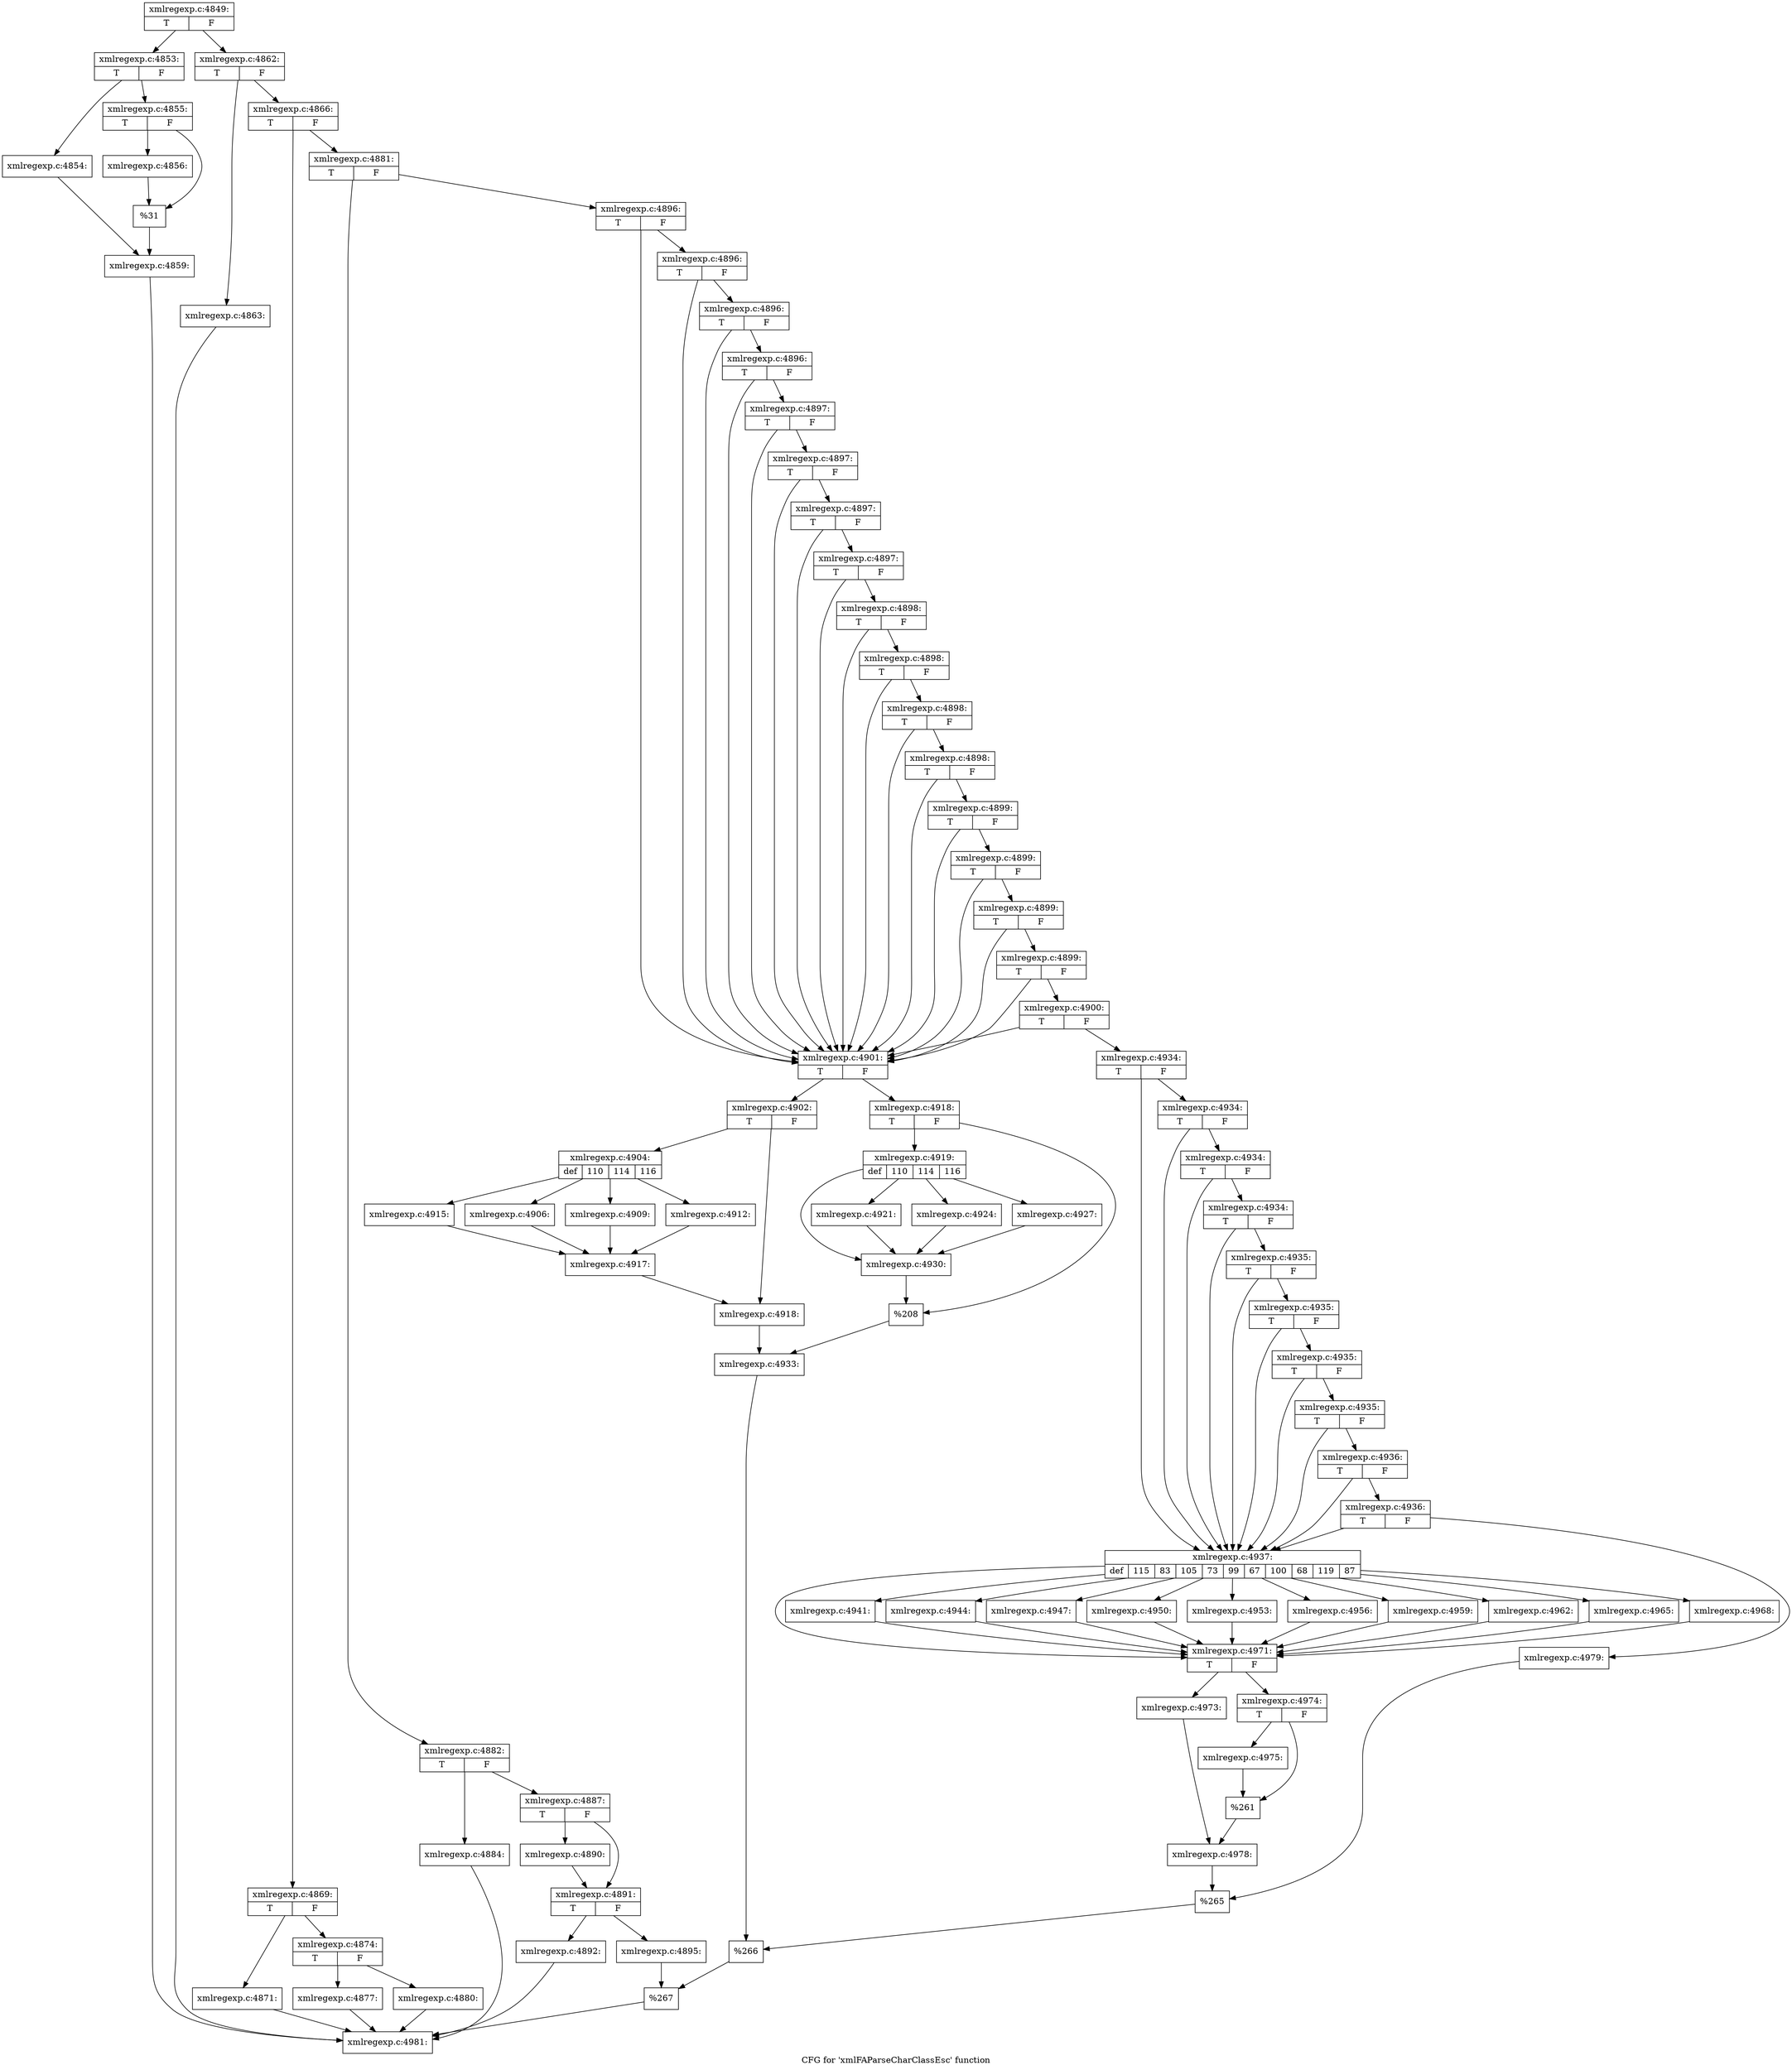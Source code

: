 digraph "CFG for 'xmlFAParseCharClassEsc' function" {
	label="CFG for 'xmlFAParseCharClassEsc' function";

	Node0x563d9d7f06d0 [shape=record,label="{xmlregexp.c:4849:|{<s0>T|<s1>F}}"];
	Node0x563d9d7f06d0 -> Node0x563d9d7f0550;
	Node0x563d9d7f06d0 -> Node0x563d9d7f10f0;
	Node0x563d9d7f0550 [shape=record,label="{xmlregexp.c:4853:|{<s0>T|<s1>F}}"];
	Node0x563d9d7f0550 -> Node0x563d9d7f15d0;
	Node0x563d9d7f0550 -> Node0x563d9d7f1670;
	Node0x563d9d7f15d0 [shape=record,label="{xmlregexp.c:4854:}"];
	Node0x563d9d7f15d0 -> Node0x563d9d7f1620;
	Node0x563d9d7f1670 [shape=record,label="{xmlregexp.c:4855:|{<s0>T|<s1>F}}"];
	Node0x563d9d7f1670 -> Node0x563d9d7f1dc0;
	Node0x563d9d7f1670 -> Node0x563d9d7f1e10;
	Node0x563d9d7f1dc0 [shape=record,label="{xmlregexp.c:4856:}"];
	Node0x563d9d7f1dc0 -> Node0x563d9d7f1e10;
	Node0x563d9d7f1e10 [shape=record,label="{%31}"];
	Node0x563d9d7f1e10 -> Node0x563d9d7f1620;
	Node0x563d9d7f1620 [shape=record,label="{xmlregexp.c:4859:}"];
	Node0x563d9d7f1620 -> Node0x563d9d7f3f20;
	Node0x563d9d7f10f0 [shape=record,label="{xmlregexp.c:4862:|{<s0>T|<s1>F}}"];
	Node0x563d9d7f10f0 -> Node0x563d9d7f2e10;
	Node0x563d9d7f10f0 -> Node0x563d9d7f2e60;
	Node0x563d9d7f2e10 [shape=record,label="{xmlregexp.c:4863:}"];
	Node0x563d9d7f2e10 -> Node0x563d9d7f3f20;
	Node0x563d9d7f2e60 [shape=record,label="{xmlregexp.c:4866:|{<s0>T|<s1>F}}"];
	Node0x563d9d7f2e60 -> Node0x563d9d7f3ed0;
	Node0x563d9d7f2e60 -> Node0x563d9d7f3f70;
	Node0x563d9d7f3ed0 [shape=record,label="{xmlregexp.c:4869:|{<s0>T|<s1>F}}"];
	Node0x563d9d7f3ed0 -> Node0x563d9d7f4570;
	Node0x563d9d7f3ed0 -> Node0x563d9d7f45c0;
	Node0x563d9d7f4570 [shape=record,label="{xmlregexp.c:4871:}"];
	Node0x563d9d7f4570 -> Node0x563d9d7f3f20;
	Node0x563d9d7f45c0 [shape=record,label="{xmlregexp.c:4874:|{<s0>T|<s1>F}}"];
	Node0x563d9d7f45c0 -> Node0x563d9d7f5ad0;
	Node0x563d9d7f45c0 -> Node0x563d9d7f5b20;
	Node0x563d9d7f5ad0 [shape=record,label="{xmlregexp.c:4877:}"];
	Node0x563d9d7f5ad0 -> Node0x563d9d7f3f20;
	Node0x563d9d7f5b20 [shape=record,label="{xmlregexp.c:4880:}"];
	Node0x563d9d7f5b20 -> Node0x563d9d7f3f20;
	Node0x563d9d7f3f70 [shape=record,label="{xmlregexp.c:4881:|{<s0>T|<s1>F}}"];
	Node0x563d9d7f3f70 -> Node0x563d9d7f6840;
	Node0x563d9d7f3f70 -> Node0x563d9d7f68e0;
	Node0x563d9d7f6840 [shape=record,label="{xmlregexp.c:4882:|{<s0>T|<s1>F}}"];
	Node0x563d9d7f6840 -> Node0x563d9d7f6f20;
	Node0x563d9d7f6840 -> Node0x563d9d7f6f70;
	Node0x563d9d7f6f20 [shape=record,label="{xmlregexp.c:4884:}"];
	Node0x563d9d7f6f20 -> Node0x563d9d7f3f20;
	Node0x563d9d7f6f70 [shape=record,label="{xmlregexp.c:4887:|{<s0>T|<s1>F}}"];
	Node0x563d9d7f6f70 -> Node0x563d9d7f7c50;
	Node0x563d9d7f6f70 -> Node0x563d9d7f7ca0;
	Node0x563d9d7f7c50 [shape=record,label="{xmlregexp.c:4890:}"];
	Node0x563d9d7f7c50 -> Node0x563d9d7f7ca0;
	Node0x563d9d7f7ca0 [shape=record,label="{xmlregexp.c:4891:|{<s0>T|<s1>F}}"];
	Node0x563d9d7f7ca0 -> Node0x563d9d7f84c0;
	Node0x563d9d7f7ca0 -> Node0x563d9d7f8510;
	Node0x563d9d7f84c0 [shape=record,label="{xmlregexp.c:4892:}"];
	Node0x563d9d7f84c0 -> Node0x563d9d7f3f20;
	Node0x563d9d7f8510 [shape=record,label="{xmlregexp.c:4895:}"];
	Node0x563d9d7f8510 -> Node0x563d9d7f6890;
	Node0x563d9d7f68e0 [shape=record,label="{xmlregexp.c:4896:|{<s0>T|<s1>F}}"];
	Node0x563d9d7f68e0 -> Node0x563d9d7f5670;
	Node0x563d9d7f68e0 -> Node0x563d9d7f9710;
	Node0x563d9d7f9710 [shape=record,label="{xmlregexp.c:4896:|{<s0>T|<s1>F}}"];
	Node0x563d9d7f9710 -> Node0x563d9d7f5670;
	Node0x563d9d7f9710 -> Node0x563d9d7f9690;
	Node0x563d9d7f9690 [shape=record,label="{xmlregexp.c:4896:|{<s0>T|<s1>F}}"];
	Node0x563d9d7f9690 -> Node0x563d9d7f5670;
	Node0x563d9d7f9690 -> Node0x563d9d7f9610;
	Node0x563d9d7f9610 [shape=record,label="{xmlregexp.c:4896:|{<s0>T|<s1>F}}"];
	Node0x563d9d7f9610 -> Node0x563d9d7f5670;
	Node0x563d9d7f9610 -> Node0x563d9d7f9590;
	Node0x563d9d7f9590 [shape=record,label="{xmlregexp.c:4897:|{<s0>T|<s1>F}}"];
	Node0x563d9d7f9590 -> Node0x563d9d7f5670;
	Node0x563d9d7f9590 -> Node0x563d9d7f9510;
	Node0x563d9d7f9510 [shape=record,label="{xmlregexp.c:4897:|{<s0>T|<s1>F}}"];
	Node0x563d9d7f9510 -> Node0x563d9d7f5670;
	Node0x563d9d7f9510 -> Node0x563d9d7f9490;
	Node0x563d9d7f9490 [shape=record,label="{xmlregexp.c:4897:|{<s0>T|<s1>F}}"];
	Node0x563d9d7f9490 -> Node0x563d9d7f5670;
	Node0x563d9d7f9490 -> Node0x563d9d7f9410;
	Node0x563d9d7f9410 [shape=record,label="{xmlregexp.c:4897:|{<s0>T|<s1>F}}"];
	Node0x563d9d7f9410 -> Node0x563d9d7f5670;
	Node0x563d9d7f9410 -> Node0x563d9d7f9390;
	Node0x563d9d7f9390 [shape=record,label="{xmlregexp.c:4898:|{<s0>T|<s1>F}}"];
	Node0x563d9d7f9390 -> Node0x563d9d7f5670;
	Node0x563d9d7f9390 -> Node0x563d9d7f9310;
	Node0x563d9d7f9310 [shape=record,label="{xmlregexp.c:4898:|{<s0>T|<s1>F}}"];
	Node0x563d9d7f9310 -> Node0x563d9d7f5670;
	Node0x563d9d7f9310 -> Node0x563d9d7f9290;
	Node0x563d9d7f9290 [shape=record,label="{xmlregexp.c:4898:|{<s0>T|<s1>F}}"];
	Node0x563d9d7f9290 -> Node0x563d9d7f5670;
	Node0x563d9d7f9290 -> Node0x563d9d7f9210;
	Node0x563d9d7f9210 [shape=record,label="{xmlregexp.c:4898:|{<s0>T|<s1>F}}"];
	Node0x563d9d7f9210 -> Node0x563d9d7f5670;
	Node0x563d9d7f9210 -> Node0x563d9d7f9190;
	Node0x563d9d7f9190 [shape=record,label="{xmlregexp.c:4899:|{<s0>T|<s1>F}}"];
	Node0x563d9d7f9190 -> Node0x563d9d7f5670;
	Node0x563d9d7f9190 -> Node0x563d9d6443a0;
	Node0x563d9d6443a0 [shape=record,label="{xmlregexp.c:4899:|{<s0>T|<s1>F}}"];
	Node0x563d9d6443a0 -> Node0x563d9d7f5670;
	Node0x563d9d6443a0 -> Node0x563d9d644320;
	Node0x563d9d644320 [shape=record,label="{xmlregexp.c:4899:|{<s0>T|<s1>F}}"];
	Node0x563d9d644320 -> Node0x563d9d7f5670;
	Node0x563d9d644320 -> Node0x563d9d6442a0;
	Node0x563d9d6442a0 [shape=record,label="{xmlregexp.c:4899:|{<s0>T|<s1>F}}"];
	Node0x563d9d6442a0 -> Node0x563d9d7f5670;
	Node0x563d9d6442a0 -> Node0x563d9d7f53c0;
	Node0x563d9d7f53c0 [shape=record,label="{xmlregexp.c:4900:|{<s0>T|<s1>F}}"];
	Node0x563d9d7f53c0 -> Node0x563d9d7f5670;
	Node0x563d9d7f53c0 -> Node0x563d9d7f5370;
	Node0x563d9d7f5670 [shape=record,label="{xmlregexp.c:4901:|{<s0>T|<s1>F}}"];
	Node0x563d9d7f5670 -> Node0x563d9d7fbb00;
	Node0x563d9d7f5670 -> Node0x563d9d7fbba0;
	Node0x563d9d7fbb00 [shape=record,label="{xmlregexp.c:4902:|{<s0>T|<s1>F}}"];
	Node0x563d9d7fbb00 -> Node0x563d9d7fc370;
	Node0x563d9d7fbb00 -> Node0x563d9d7fc3c0;
	Node0x563d9d7fc370 [shape=record,label="{xmlregexp.c:4904:|{<s0>def|<s1>110|<s2>114|<s3>116}}"];
	Node0x563d9d7fc370 -> Node0x563d9d7fc8c0;
	Node0x563d9d7fc370 -> Node0x563d9d7fc9e0;
	Node0x563d9d7fc370 -> Node0x563d9d7fce30;
	Node0x563d9d7fc370 -> Node0x563d9d7fd280;
	Node0x563d9d7fc9e0 [shape=record,label="{xmlregexp.c:4906:}"];
	Node0x563d9d7fc9e0 -> Node0x563d9d7fc840;
	Node0x563d9d7fce30 [shape=record,label="{xmlregexp.c:4909:}"];
	Node0x563d9d7fce30 -> Node0x563d9d7fc840;
	Node0x563d9d7fd280 [shape=record,label="{xmlregexp.c:4912:}"];
	Node0x563d9d7fd280 -> Node0x563d9d7fc840;
	Node0x563d9d7fc8c0 [shape=record,label="{xmlregexp.c:4915:}"];
	Node0x563d9d7fc8c0 -> Node0x563d9d7fc840;
	Node0x563d9d7fc840 [shape=record,label="{xmlregexp.c:4917:}"];
	Node0x563d9d7fc840 -> Node0x563d9d7fc3c0;
	Node0x563d9d7fc3c0 [shape=record,label="{xmlregexp.c:4918:}"];
	Node0x563d9d7fc3c0 -> Node0x563d9d7fbb50;
	Node0x563d9d7fbba0 [shape=record,label="{xmlregexp.c:4918:|{<s0>T|<s1>F}}"];
	Node0x563d9d7fbba0 -> Node0x563d9d7fddb0;
	Node0x563d9d7fbba0 -> Node0x563d9d7fde00;
	Node0x563d9d7fddb0 [shape=record,label="{xmlregexp.c:4919:|{<s0>def|<s1>110|<s2>114|<s3>116}}"];
	Node0x563d9d7fddb0 -> Node0x563d9d7fe3b0;
	Node0x563d9d7fddb0 -> Node0x563d9d7fe550;
	Node0x563d9d7fddb0 -> Node0x563d9d7fe740;
	Node0x563d9d7fddb0 -> Node0x563d9d7fe930;
	Node0x563d9d7fe550 [shape=record,label="{xmlregexp.c:4921:}"];
	Node0x563d9d7fe550 -> Node0x563d9d7fe3b0;
	Node0x563d9d7fe740 [shape=record,label="{xmlregexp.c:4924:}"];
	Node0x563d9d7fe740 -> Node0x563d9d7fe3b0;
	Node0x563d9d7fe930 [shape=record,label="{xmlregexp.c:4927:}"];
	Node0x563d9d7fe930 -> Node0x563d9d7fe3b0;
	Node0x563d9d7fe3b0 [shape=record,label="{xmlregexp.c:4930:}"];
	Node0x563d9d7fe3b0 -> Node0x563d9d7fde00;
	Node0x563d9d7fde00 [shape=record,label="{%208}"];
	Node0x563d9d7fde00 -> Node0x563d9d7fbb50;
	Node0x563d9d7fbb50 [shape=record,label="{xmlregexp.c:4933:}"];
	Node0x563d9d7fbb50 -> Node0x563d9d644200;
	Node0x563d9d7f5370 [shape=record,label="{xmlregexp.c:4934:|{<s0>T|<s1>F}}"];
	Node0x563d9d7f5370 -> Node0x563d9d7fe430;
	Node0x563d9d7f5370 -> Node0x563d9d7ffb60;
	Node0x563d9d7ffb60 [shape=record,label="{xmlregexp.c:4934:|{<s0>T|<s1>F}}"];
	Node0x563d9d7ffb60 -> Node0x563d9d7fe430;
	Node0x563d9d7ffb60 -> Node0x563d9d7ffae0;
	Node0x563d9d7ffae0 [shape=record,label="{xmlregexp.c:4934:|{<s0>T|<s1>F}}"];
	Node0x563d9d7ffae0 -> Node0x563d9d7fe430;
	Node0x563d9d7ffae0 -> Node0x563d9d7ffa60;
	Node0x563d9d7ffa60 [shape=record,label="{xmlregexp.c:4934:|{<s0>T|<s1>F}}"];
	Node0x563d9d7ffa60 -> Node0x563d9d7fe430;
	Node0x563d9d7ffa60 -> Node0x563d9d7ff9e0;
	Node0x563d9d7ff9e0 [shape=record,label="{xmlregexp.c:4935:|{<s0>T|<s1>F}}"];
	Node0x563d9d7ff9e0 -> Node0x563d9d7fe430;
	Node0x563d9d7ff9e0 -> Node0x563d9d7ff960;
	Node0x563d9d7ff960 [shape=record,label="{xmlregexp.c:4935:|{<s0>T|<s1>F}}"];
	Node0x563d9d7ff960 -> Node0x563d9d7fe430;
	Node0x563d9d7ff960 -> Node0x563d9d7ff8e0;
	Node0x563d9d7ff8e0 [shape=record,label="{xmlregexp.c:4935:|{<s0>T|<s1>F}}"];
	Node0x563d9d7ff8e0 -> Node0x563d9d7fe430;
	Node0x563d9d7ff8e0 -> Node0x563d9d7ff860;
	Node0x563d9d7ff860 [shape=record,label="{xmlregexp.c:4935:|{<s0>T|<s1>F}}"];
	Node0x563d9d7ff860 -> Node0x563d9d7fe430;
	Node0x563d9d7ff860 -> Node0x563d9d7ff7e0;
	Node0x563d9d7ff7e0 [shape=record,label="{xmlregexp.c:4936:|{<s0>T|<s1>F}}"];
	Node0x563d9d7ff7e0 -> Node0x563d9d7fe430;
	Node0x563d9d7ff7e0 -> Node0x563d9d7ff760;
	Node0x563d9d7ff760 [shape=record,label="{xmlregexp.c:4936:|{<s0>T|<s1>F}}"];
	Node0x563d9d7ff760 -> Node0x563d9d7fe430;
	Node0x563d9d7ff760 -> Node0x563d9d7ff710;
	Node0x563d9d7fe430 [shape=record,label="{xmlregexp.c:4937:|{<s0>def|<s1>115|<s2>83|<s3>105|<s4>73|<s5>99|<s6>67|<s7>100|<s8>68|<s9>119|<s10>87}}"];
	Node0x563d9d7fe430 -> Node0x563d9d801570;
	Node0x563d9d7fe430 -> Node0x563d9d801710;
	Node0x563d9d7fe430 -> Node0x563d9d801900;
	Node0x563d9d7fe430 -> Node0x563d9d801af0;
	Node0x563d9d7fe430 -> Node0x563d9d801ce0;
	Node0x563d9d7fe430 -> Node0x563d9d801ed0;
	Node0x563d9d7fe430 -> Node0x563d9d8020c0;
	Node0x563d9d7fe430 -> Node0x563d9d8022b0;
	Node0x563d9d7fe430 -> Node0x563d9d8024a0;
	Node0x563d9d7fe430 -> Node0x563d9d802690;
	Node0x563d9d7fe430 -> Node0x563d9d802880;
	Node0x563d9d801710 [shape=record,label="{xmlregexp.c:4941:}"];
	Node0x563d9d801710 -> Node0x563d9d801570;
	Node0x563d9d801900 [shape=record,label="{xmlregexp.c:4944:}"];
	Node0x563d9d801900 -> Node0x563d9d801570;
	Node0x563d9d801af0 [shape=record,label="{xmlregexp.c:4947:}"];
	Node0x563d9d801af0 -> Node0x563d9d801570;
	Node0x563d9d801ce0 [shape=record,label="{xmlregexp.c:4950:}"];
	Node0x563d9d801ce0 -> Node0x563d9d801570;
	Node0x563d9d801ed0 [shape=record,label="{xmlregexp.c:4953:}"];
	Node0x563d9d801ed0 -> Node0x563d9d801570;
	Node0x563d9d8020c0 [shape=record,label="{xmlregexp.c:4956:}"];
	Node0x563d9d8020c0 -> Node0x563d9d801570;
	Node0x563d9d8022b0 [shape=record,label="{xmlregexp.c:4959:}"];
	Node0x563d9d8022b0 -> Node0x563d9d801570;
	Node0x563d9d8024a0 [shape=record,label="{xmlregexp.c:4962:}"];
	Node0x563d9d8024a0 -> Node0x563d9d801570;
	Node0x563d9d802690 [shape=record,label="{xmlregexp.c:4965:}"];
	Node0x563d9d802690 -> Node0x563d9d801570;
	Node0x563d9d802880 [shape=record,label="{xmlregexp.c:4968:}"];
	Node0x563d9d802880 -> Node0x563d9d801570;
	Node0x563d9d801570 [shape=record,label="{xmlregexp.c:4971:|{<s0>T|<s1>F}}"];
	Node0x563d9d801570 -> Node0x563d9d8015f0;
	Node0x563d9d801570 -> Node0x563d9d802e60;
	Node0x563d9d8015f0 [shape=record,label="{xmlregexp.c:4973:}"];
	Node0x563d9d8015f0 -> Node0x563d9d802e10;
	Node0x563d9d802e60 [shape=record,label="{xmlregexp.c:4974:|{<s0>T|<s1>F}}"];
	Node0x563d9d802e60 -> Node0x563d9d8037b0;
	Node0x563d9d802e60 -> Node0x563d9d803800;
	Node0x563d9d8037b0 [shape=record,label="{xmlregexp.c:4975:}"];
	Node0x563d9d8037b0 -> Node0x563d9d803800;
	Node0x563d9d803800 [shape=record,label="{%261}"];
	Node0x563d9d803800 -> Node0x563d9d802e10;
	Node0x563d9d802e10 [shape=record,label="{xmlregexp.c:4978:}"];
	Node0x563d9d802e10 -> Node0x563d9d7ff6c0;
	Node0x563d9d7ff710 [shape=record,label="{xmlregexp.c:4979:}"];
	Node0x563d9d7ff710 -> Node0x563d9d7ff6c0;
	Node0x563d9d7ff6c0 [shape=record,label="{%265}"];
	Node0x563d9d7ff6c0 -> Node0x563d9d644200;
	Node0x563d9d644200 [shape=record,label="{%266}"];
	Node0x563d9d644200 -> Node0x563d9d7f6890;
	Node0x563d9d7f6890 [shape=record,label="{%267}"];
	Node0x563d9d7f6890 -> Node0x563d9d7f3f20;
	Node0x563d9d7f3f20 [shape=record,label="{xmlregexp.c:4981:}"];
}
